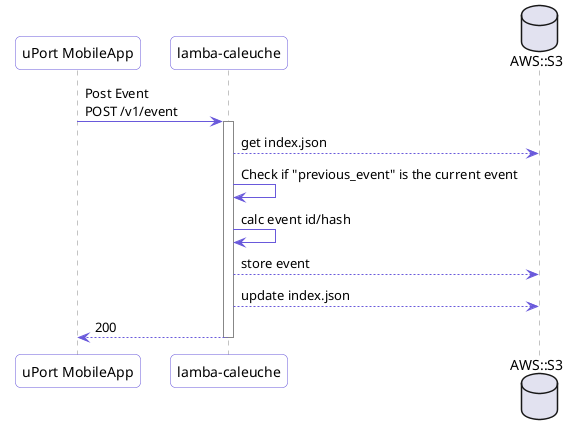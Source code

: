 @startuml v1.event_post.seq
skinparam roundcorner 10
skinparam BoxPadding 10
skinparam headerFontColor #6959DB
skinparam headerFontSize 18
skinparam sequence {
  ArrowColor #6959DB
  GroupBackgroundColor #6959DB
  GroupBorderColor #EDECFF
  GroupHeaderFontColor #ffffff
  BoxBorderColor #6959DB
  BoxBackgroundColor #EDECFF
  BoxPadding 10

  ParticipantBorderColor #6959DB
  ParticipantBackgroundColor #ffffff
  ParticipantPadding 10

  ActorBorderColor #6959DB
  ActorBackgroundColor #ffffff
  EntityBorderColor #6959DB
  EntityBackgroundColor #ffffff
  DatabaseBorderColor #6959DB
  DatabaseBackgroundColor #ffffff

  LifeLineBorderColor #878787
}



participant "uPort MobileApp" as uPortMobileApp
participant "lamba-caleuche" as lambda
database "AWS::S3" as S3

uPortMobileApp -> lambda: Post Event\nPOST /v1/event
activate lambda
lambda --> S3: get index.json
lambda -> lambda: Check if "previous_event" is the current event
lambda -> lambda: calc event id/hash
lambda --> S3: store event
lambda --> S3: update index.json

lambda --> uPortMobileApp: 200
deactivate lambda




@enduml